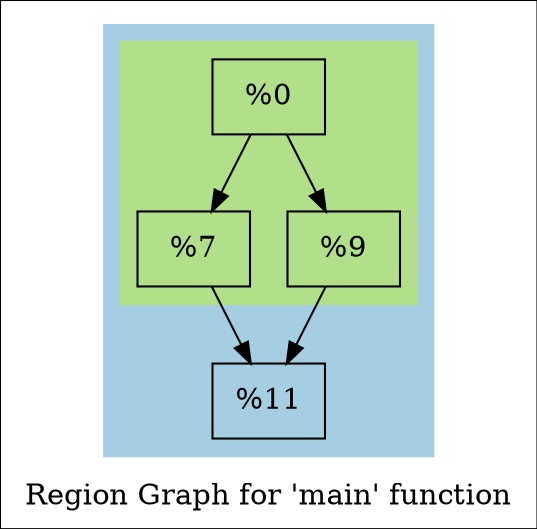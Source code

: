digraph "Region Graph for 'main' function" {
	label="Region Graph for 'main' function";

	Node0xe1cc10 [shape=record,label="{%0}"];
	Node0xe1cc10 -> Node0xdf9b80;
	Node0xe1cc10 -> Node0xe47360;
	Node0xdf9b80 [shape=record,label="{%7}"];
	Node0xdf9b80 -> Node0xe47420;
	Node0xe47420 [shape=record,label="{%11}"];
	Node0xe47360 [shape=record,label="{%9}"];
	Node0xe47360 -> Node0xe47420;
	colorscheme = "paired12"
        subgraph cluster_0xdfa100 {
          label = "";
          style = filled;
          color = 1
          subgraph cluster_0xe47230 {
            label = "";
            style = filled;
            color = 3
            Node0xe1cc10;
            Node0xdf9b80;
            Node0xe47360;
          }
          Node0xe47420;
        }
}
